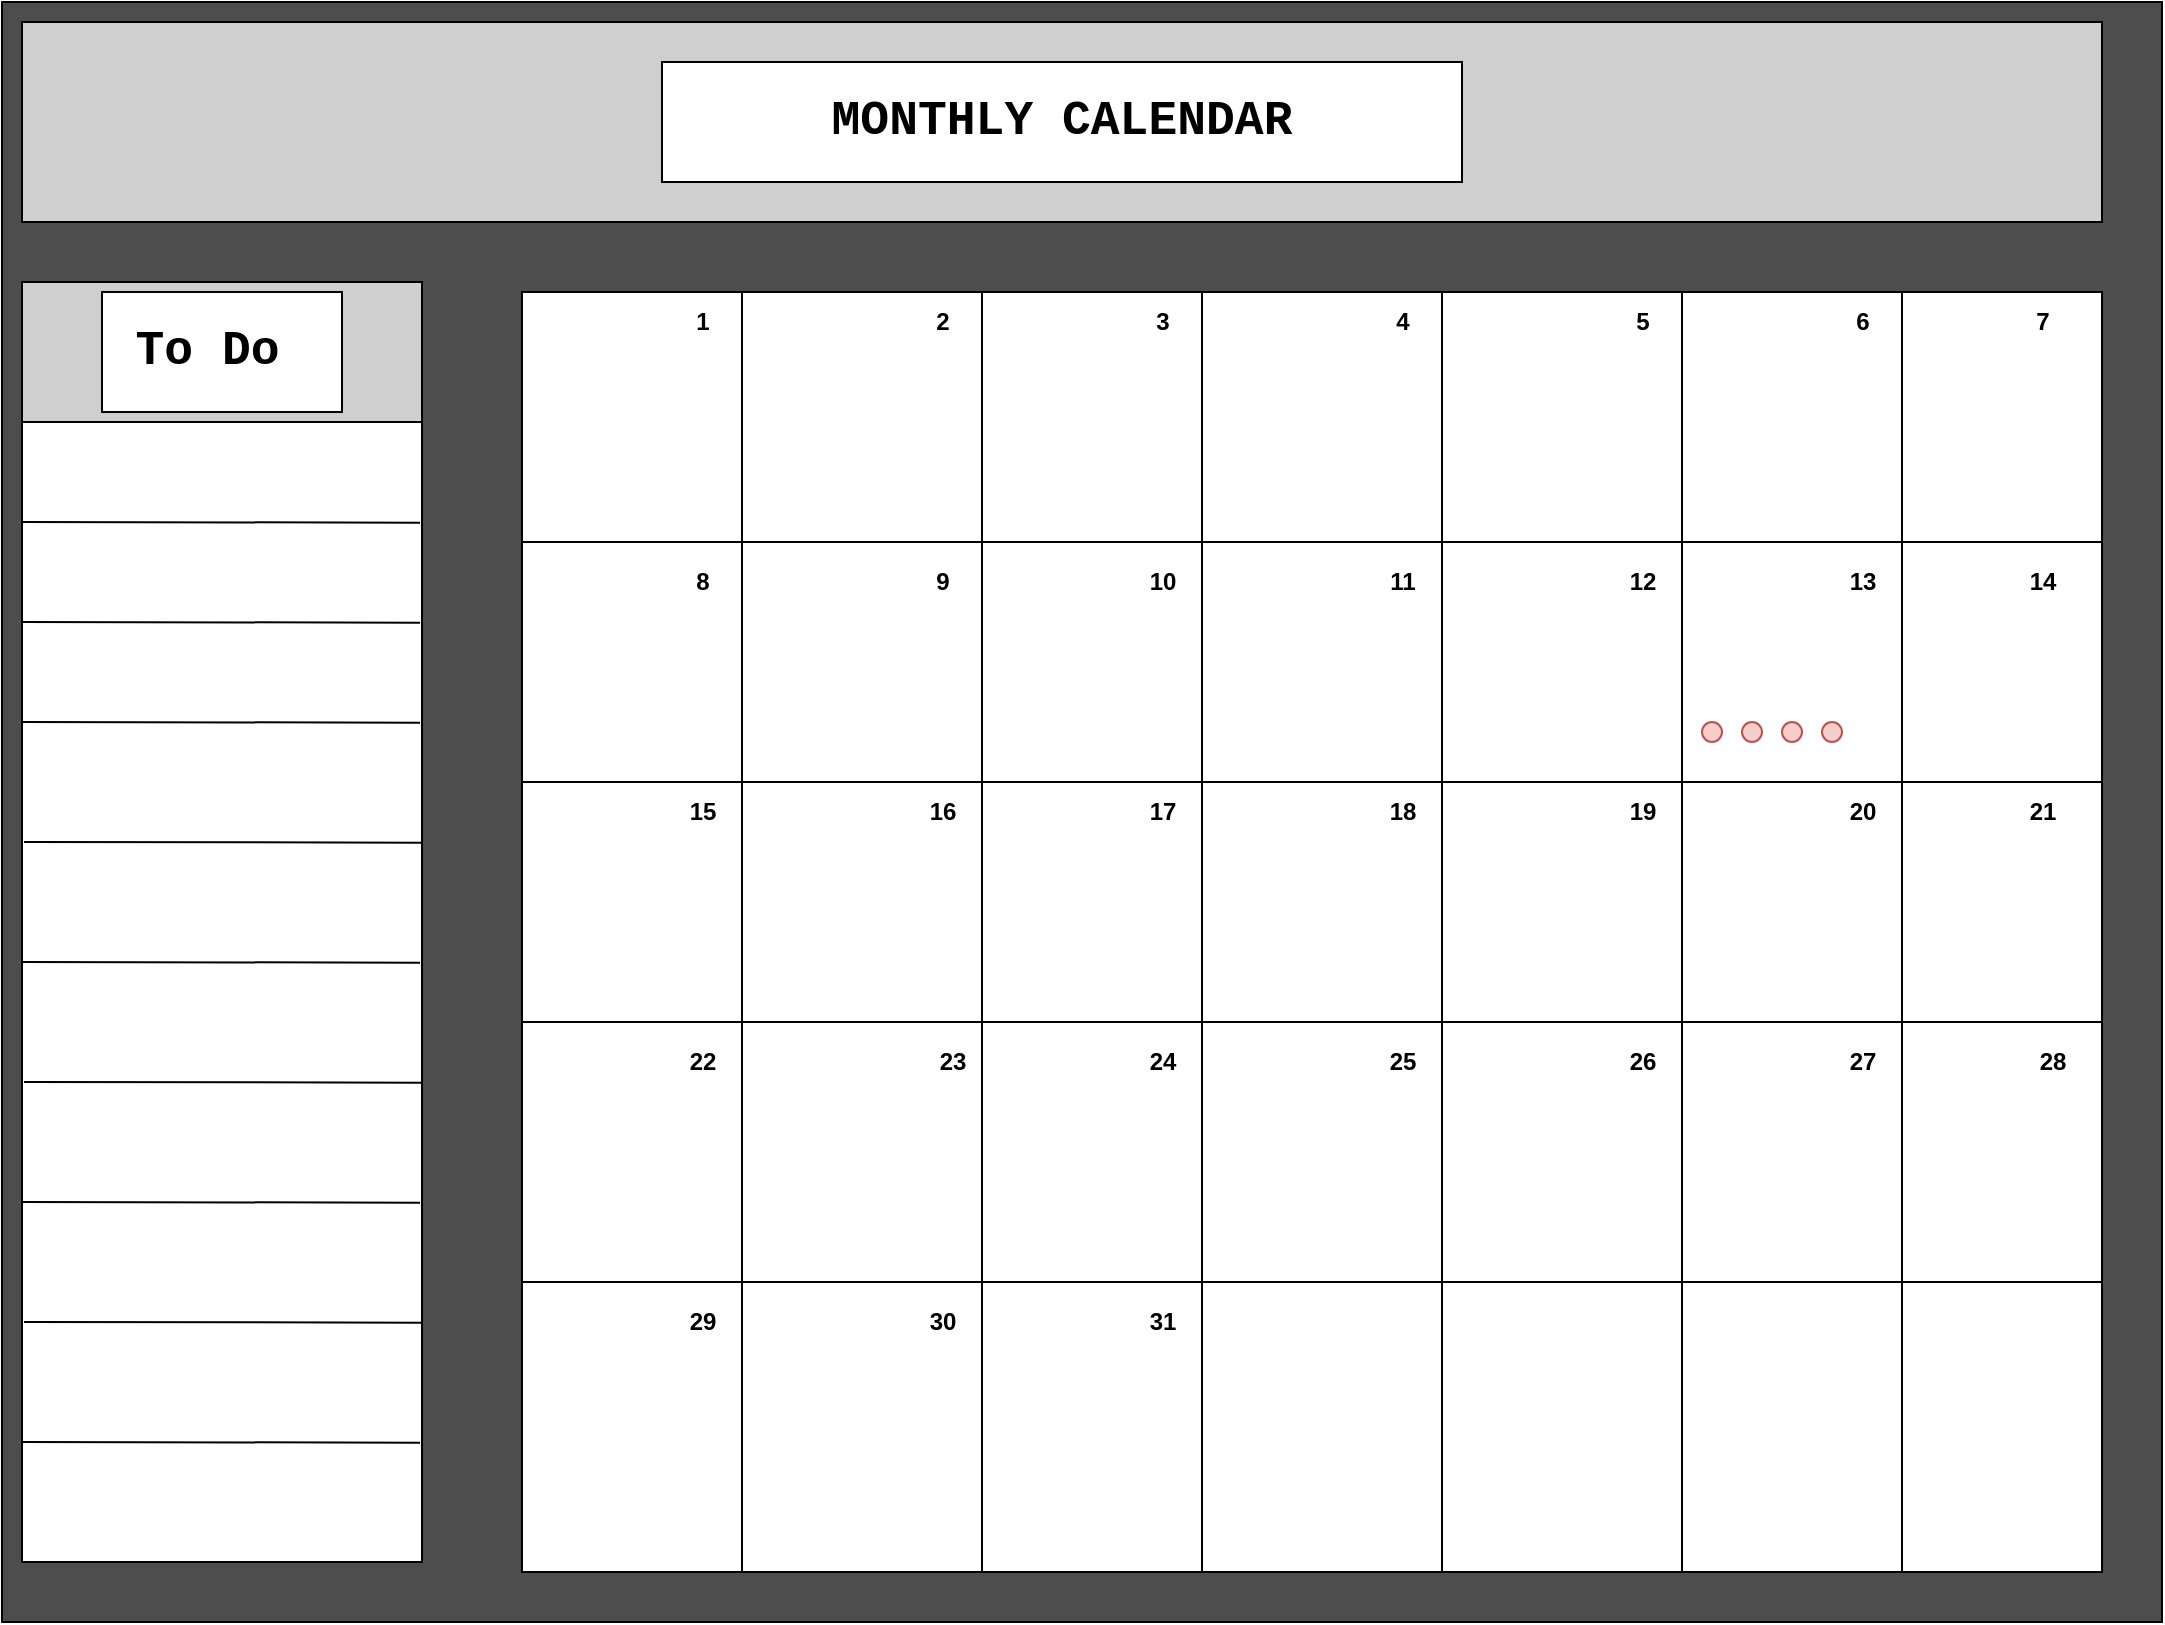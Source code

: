 <mxfile version="13.6.2" type="device"><diagram id="3trJuTz1ewztt73YfLvV" name="Page-1"><mxGraphModel dx="1422" dy="822" grid="1" gridSize="10" guides="1" tooltips="1" connect="1" arrows="1" fold="1" page="1" pageScale="1" pageWidth="1100" pageHeight="850" math="0" shadow="0"><root><mxCell id="0"/><mxCell id="1" parent="0"/><mxCell id="W7_HiSNi6P7Rn2QYsZTO-71" value="" style="whiteSpace=wrap;html=1;fillColor=#4D4D4D;" parent="1" vertex="1"><mxGeometry x="10" y="10" width="1080" height="810" as="geometry"/></mxCell><mxCell id="W7_HiSNi6P7Rn2QYsZTO-1" value="" style="rounded=0;whiteSpace=wrap;html=1;fillColor=#CFCFCF;" parent="1" vertex="1"><mxGeometry x="20" y="20" width="1040" height="100" as="geometry"/></mxCell><mxCell id="W7_HiSNi6P7Rn2QYsZTO-2" value="&lt;font style=&quot;font-size: 24px&quot; face=&quot;Courier New&quot;&gt;&lt;b&gt;MONTHLY CALENDAR&lt;/b&gt;&lt;/font&gt;" style="whiteSpace=wrap;html=1;" parent="1" vertex="1"><mxGeometry x="340" y="40" width="400" height="60" as="geometry"/></mxCell><mxCell id="W7_HiSNi6P7Rn2QYsZTO-3" value="" style="rounded=0;whiteSpace=wrap;html=1;fillColor=#FFFFFF;" parent="1" vertex="1"><mxGeometry x="20" y="150" width="200" height="640" as="geometry"/></mxCell><mxCell id="W7_HiSNi6P7Rn2QYsZTO-7" value="" style="rounded=0;whiteSpace=wrap;html=1;" parent="1" vertex="1"><mxGeometry x="270" y="155" width="790" height="640" as="geometry"/></mxCell><mxCell id="W7_HiSNi6P7Rn2QYsZTO-9" value="" style="rounded=0;whiteSpace=wrap;html=1;fillColor=#CFCFCF;" parent="1" vertex="1"><mxGeometry x="20" y="150" width="200" height="70" as="geometry"/></mxCell><mxCell id="W7_HiSNi6P7Rn2QYsZTO-11" value="&lt;font style=&quot;font-size: 24px&quot; face=&quot;Courier New&quot;&gt;&lt;b&gt;To Do&amp;nbsp;&lt;/b&gt;&lt;/font&gt;" style="whiteSpace=wrap;html=1;" parent="1" vertex="1"><mxGeometry x="60" y="155" width="120" height="60" as="geometry"/></mxCell><mxCell id="W7_HiSNi6P7Rn2QYsZTO-13" value="" style="endArrow=none;html=1;entryX=0.995;entryY=0.188;entryDx=0;entryDy=0;entryPerimeter=0;" parent="1" target="W7_HiSNi6P7Rn2QYsZTO-3" edge="1"><mxGeometry width="50" height="50" relative="1" as="geometry"><mxPoint x="20" y="270" as="sourcePoint"/><mxPoint x="120" y="290" as="targetPoint"/></mxGeometry></mxCell><mxCell id="W7_HiSNi6P7Rn2QYsZTO-14" value="" style="endArrow=none;html=1;entryX=0.995;entryY=0.188;entryDx=0;entryDy=0;entryPerimeter=0;" parent="1" edge="1"><mxGeometry width="50" height="50" relative="1" as="geometry"><mxPoint x="20" y="320" as="sourcePoint"/><mxPoint x="219" y="320.32" as="targetPoint"/></mxGeometry></mxCell><mxCell id="W7_HiSNi6P7Rn2QYsZTO-15" value="" style="endArrow=none;html=1;entryX=0.995;entryY=0.188;entryDx=0;entryDy=0;entryPerimeter=0;" parent="1" edge="1"><mxGeometry width="50" height="50" relative="1" as="geometry"><mxPoint x="20" y="370" as="sourcePoint"/><mxPoint x="219" y="370.32" as="targetPoint"/></mxGeometry></mxCell><mxCell id="W7_HiSNi6P7Rn2QYsZTO-16" value="" style="endArrow=none;html=1;entryX=0.995;entryY=0.188;entryDx=0;entryDy=0;entryPerimeter=0;" parent="1" edge="1"><mxGeometry width="50" height="50" relative="1" as="geometry"><mxPoint x="21" y="430" as="sourcePoint"/><mxPoint x="220" y="430.32" as="targetPoint"/></mxGeometry></mxCell><mxCell id="W7_HiSNi6P7Rn2QYsZTO-17" value="" style="endArrow=none;html=1;entryX=0.995;entryY=0.188;entryDx=0;entryDy=0;entryPerimeter=0;" parent="1" edge="1"><mxGeometry width="50" height="50" relative="1" as="geometry"><mxPoint x="20" y="490" as="sourcePoint"/><mxPoint x="219" y="490.32" as="targetPoint"/></mxGeometry></mxCell><mxCell id="W7_HiSNi6P7Rn2QYsZTO-18" value="" style="endArrow=none;html=1;entryX=0.995;entryY=0.188;entryDx=0;entryDy=0;entryPerimeter=0;" parent="1" edge="1"><mxGeometry width="50" height="50" relative="1" as="geometry"><mxPoint x="21" y="550" as="sourcePoint"/><mxPoint x="220" y="550.32" as="targetPoint"/></mxGeometry></mxCell><mxCell id="W7_HiSNi6P7Rn2QYsZTO-19" value="" style="endArrow=none;html=1;entryX=0.995;entryY=0.188;entryDx=0;entryDy=0;entryPerimeter=0;" parent="1" edge="1"><mxGeometry width="50" height="50" relative="1" as="geometry"><mxPoint x="20" y="610" as="sourcePoint"/><mxPoint x="219" y="610.32" as="targetPoint"/></mxGeometry></mxCell><mxCell id="W7_HiSNi6P7Rn2QYsZTO-20" value="" style="endArrow=none;html=1;entryX=0.995;entryY=0.188;entryDx=0;entryDy=0;entryPerimeter=0;" parent="1" edge="1"><mxGeometry width="50" height="50" relative="1" as="geometry"><mxPoint x="21" y="670" as="sourcePoint"/><mxPoint x="220" y="670.32" as="targetPoint"/></mxGeometry></mxCell><mxCell id="W7_HiSNi6P7Rn2QYsZTO-21" value="" style="endArrow=none;html=1;entryX=0.995;entryY=0.188;entryDx=0;entryDy=0;entryPerimeter=0;" parent="1" edge="1"><mxGeometry width="50" height="50" relative="1" as="geometry"><mxPoint x="20" y="730" as="sourcePoint"/><mxPoint x="219" y="730.32" as="targetPoint"/></mxGeometry></mxCell><mxCell id="W7_HiSNi6P7Rn2QYsZTO-27" value="" style="endArrow=none;html=1;" parent="1" edge="1"><mxGeometry width="50" height="50" relative="1" as="geometry"><mxPoint x="270" y="280" as="sourcePoint"/><mxPoint x="1060" y="280" as="targetPoint"/><Array as="points"><mxPoint x="480" y="280"/><mxPoint x="530" y="280"/><mxPoint x="800" y="280"/></Array></mxGeometry></mxCell><mxCell id="W7_HiSNi6P7Rn2QYsZTO-28" value="" style="endArrow=none;html=1;entryX=1;entryY=0.25;entryDx=0;entryDy=0;" parent="1" edge="1"><mxGeometry width="50" height="50" relative="1" as="geometry"><mxPoint x="270" y="400" as="sourcePoint"/><mxPoint x="1060" y="400" as="targetPoint"/></mxGeometry></mxCell><mxCell id="W7_HiSNi6P7Rn2QYsZTO-29" value="" style="endArrow=none;html=1;entryX=1;entryY=0.25;entryDx=0;entryDy=0;" parent="1" edge="1"><mxGeometry width="50" height="50" relative="1" as="geometry"><mxPoint x="270" y="520" as="sourcePoint"/><mxPoint x="1060" y="520" as="targetPoint"/></mxGeometry></mxCell><mxCell id="W7_HiSNi6P7Rn2QYsZTO-31" value="" style="endArrow=none;html=1;entryX=1;entryY=0.25;entryDx=0;entryDy=0;" parent="1" edge="1"><mxGeometry width="50" height="50" relative="1" as="geometry"><mxPoint x="270" y="650" as="sourcePoint"/><mxPoint x="1060" y="650" as="targetPoint"/></mxGeometry></mxCell><mxCell id="W7_HiSNi6P7Rn2QYsZTO-33" value="" style="endArrow=none;html=1;entryX=0.204;entryY=0.998;entryDx=0;entryDy=0;exitX=0.204;exitY=-0.002;exitDx=0;exitDy=0;exitPerimeter=0;entryPerimeter=0;" parent="1" edge="1"><mxGeometry width="50" height="50" relative="1" as="geometry"><mxPoint x="500.0" y="155.0" as="sourcePoint"/><mxPoint x="500.0" y="795" as="targetPoint"/></mxGeometry></mxCell><mxCell id="W7_HiSNi6P7Rn2QYsZTO-34" value="" style="endArrow=none;html=1;entryX=0.204;entryY=0.998;entryDx=0;entryDy=0;exitX=0.204;exitY=-0.002;exitDx=0;exitDy=0;exitPerimeter=0;entryPerimeter=0;" parent="1" edge="1"><mxGeometry width="50" height="50" relative="1" as="geometry"><mxPoint x="380.0" y="155.0" as="sourcePoint"/><mxPoint x="380.0" y="795" as="targetPoint"/></mxGeometry></mxCell><mxCell id="W7_HiSNi6P7Rn2QYsZTO-35" value="" style="endArrow=none;html=1;entryX=0.204;entryY=0.998;entryDx=0;entryDy=0;exitX=0.204;exitY=-0.002;exitDx=0;exitDy=0;exitPerimeter=0;entryPerimeter=0;" parent="1" edge="1"><mxGeometry width="50" height="50" relative="1" as="geometry"><mxPoint x="610.0" y="155.0" as="sourcePoint"/><mxPoint x="610.0" y="795" as="targetPoint"/></mxGeometry></mxCell><mxCell id="W7_HiSNi6P7Rn2QYsZTO-36" value="" style="endArrow=none;html=1;entryX=0.204;entryY=0.998;entryDx=0;entryDy=0;exitX=0.204;exitY=-0.002;exitDx=0;exitDy=0;exitPerimeter=0;entryPerimeter=0;" parent="1" edge="1"><mxGeometry width="50" height="50" relative="1" as="geometry"><mxPoint x="730" y="155.0" as="sourcePoint"/><mxPoint x="730" y="795" as="targetPoint"/></mxGeometry></mxCell><mxCell id="W7_HiSNi6P7Rn2QYsZTO-37" value="" style="endArrow=none;html=1;entryX=0.204;entryY=0.998;entryDx=0;entryDy=0;exitX=0.204;exitY=-0.002;exitDx=0;exitDy=0;exitPerimeter=0;entryPerimeter=0;" parent="1" edge="1"><mxGeometry width="50" height="50" relative="1" as="geometry"><mxPoint x="850" y="155.0" as="sourcePoint"/><mxPoint x="850" y="795" as="targetPoint"/></mxGeometry></mxCell><mxCell id="W7_HiSNi6P7Rn2QYsZTO-38" value="" style="endArrow=none;html=1;entryX=0.204;entryY=0.998;entryDx=0;entryDy=0;exitX=0.204;exitY=-0.002;exitDx=0;exitDy=0;exitPerimeter=0;entryPerimeter=0;" parent="1" edge="1"><mxGeometry width="50" height="50" relative="1" as="geometry"><mxPoint x="960" y="155.0" as="sourcePoint"/><mxPoint x="960" y="795" as="targetPoint"/></mxGeometry></mxCell><mxCell id="W7_HiSNi6P7Rn2QYsZTO-39" value="1" style="text;html=1;resizable=0;autosize=1;align=center;verticalAlign=middle;points=[];fillColor=none;strokeColor=none;rounded=0;fontStyle=1" parent="1" vertex="1"><mxGeometry x="350" y="160" width="20" height="20" as="geometry"/></mxCell><mxCell id="W7_HiSNi6P7Rn2QYsZTO-41" value="2" style="text;html=1;resizable=0;autosize=1;align=center;verticalAlign=middle;points=[];fillColor=none;strokeColor=none;rounded=0;fontStyle=1" parent="1" vertex="1"><mxGeometry x="470" y="160" width="20" height="20" as="geometry"/></mxCell><mxCell id="W7_HiSNi6P7Rn2QYsZTO-42" value="3" style="text;html=1;resizable=0;autosize=1;align=center;verticalAlign=middle;points=[];fillColor=none;strokeColor=none;rounded=0;fontStyle=1" parent="1" vertex="1"><mxGeometry x="580" y="160" width="20" height="20" as="geometry"/></mxCell><mxCell id="W7_HiSNi6P7Rn2QYsZTO-43" value="4" style="text;html=1;resizable=0;autosize=1;align=center;verticalAlign=middle;points=[];fillColor=none;strokeColor=none;rounded=0;fontStyle=1" parent="1" vertex="1"><mxGeometry x="700" y="160" width="20" height="20" as="geometry"/></mxCell><mxCell id="W7_HiSNi6P7Rn2QYsZTO-44" value="5" style="text;html=1;resizable=0;autosize=1;align=center;verticalAlign=middle;points=[];fillColor=none;strokeColor=none;rounded=0;fontStyle=1" parent="1" vertex="1"><mxGeometry x="820" y="160" width="20" height="20" as="geometry"/></mxCell><mxCell id="W7_HiSNi6P7Rn2QYsZTO-45" value="6" style="text;html=1;resizable=0;autosize=1;align=center;verticalAlign=middle;points=[];fillColor=none;strokeColor=none;rounded=0;fontStyle=1" parent="1" vertex="1"><mxGeometry x="930" y="160" width="20" height="20" as="geometry"/></mxCell><mxCell id="W7_HiSNi6P7Rn2QYsZTO-46" value="7" style="text;html=1;resizable=0;autosize=1;align=center;verticalAlign=middle;points=[];fillColor=none;strokeColor=none;rounded=0;fontStyle=1" parent="1" vertex="1"><mxGeometry x="1020" y="160" width="20" height="20" as="geometry"/></mxCell><mxCell id="W7_HiSNi6P7Rn2QYsZTO-47" value="8" style="text;html=1;resizable=0;autosize=1;align=center;verticalAlign=middle;points=[];fillColor=none;strokeColor=none;rounded=0;fontStyle=1" parent="1" vertex="1"><mxGeometry x="350" y="290" width="20" height="20" as="geometry"/></mxCell><mxCell id="W7_HiSNi6P7Rn2QYsZTO-48" value="9" style="text;html=1;resizable=0;autosize=1;align=center;verticalAlign=middle;points=[];fillColor=none;strokeColor=none;rounded=0;fontStyle=1" parent="1" vertex="1"><mxGeometry x="470" y="290" width="20" height="20" as="geometry"/></mxCell><mxCell id="W7_HiSNi6P7Rn2QYsZTO-49" value="10" style="text;html=1;resizable=0;autosize=1;align=center;verticalAlign=middle;points=[];fillColor=none;strokeColor=none;rounded=0;fontStyle=1" parent="1" vertex="1"><mxGeometry x="575" y="290" width="30" height="20" as="geometry"/></mxCell><mxCell id="W7_HiSNi6P7Rn2QYsZTO-50" value="11" style="text;html=1;resizable=0;autosize=1;align=center;verticalAlign=middle;points=[];fillColor=none;strokeColor=none;rounded=0;fontStyle=1" parent="1" vertex="1"><mxGeometry x="695" y="290" width="30" height="20" as="geometry"/></mxCell><mxCell id="W7_HiSNi6P7Rn2QYsZTO-51" value="12" style="text;html=1;resizable=0;autosize=1;align=center;verticalAlign=middle;points=[];fillColor=none;strokeColor=none;rounded=0;fontStyle=1" parent="1" vertex="1"><mxGeometry x="815" y="290" width="30" height="20" as="geometry"/></mxCell><mxCell id="W7_HiSNi6P7Rn2QYsZTO-52" value="13" style="text;html=1;resizable=0;autosize=1;align=center;verticalAlign=middle;points=[];fillColor=none;strokeColor=none;rounded=0;fontStyle=1" parent="1" vertex="1"><mxGeometry x="925" y="290" width="30" height="20" as="geometry"/></mxCell><mxCell id="W7_HiSNi6P7Rn2QYsZTO-53" value="14&lt;span style=&quot;color: rgba(0 , 0 , 0 , 0) ; font-family: monospace ; font-size: 0px&quot;&gt;%3CmxGraphModel%3E%3Croot%3E%3CmxCell%20id%3D%220%22%2F%3E%3CmxCell%20id%3D%221%22%20parent%3D%220%22%2F%3E%3CmxCell%20id%3D%222%22%20value%3D%221%22%20style%3D%22text%3Bhtml%3D1%3Bresizable%3D0%3Bautosize%3D1%3Balign%3Dcenter%3BverticalAlign%3Dmiddle%3Bpoints%3D%5B%5D%3BfillColor%3Dnone%3BstrokeColor%3Dnone%3Brounded%3D0%3B%22%20vertex%3D%221%22%20parent%3D%221%22%3E%3CmxGeometry%20x%3D%22360%22%20y%3D%22170%22%20width%3D%2220%22%20height%3D%2220%22%20as%3D%22geometry%22%2F%3E%3C%2FmxCell%3E%3C%2Froot%3E%3C%2FmxGraphModel%3E&lt;/span&gt;&lt;span style=&quot;color: rgba(0 , 0 , 0 , 0) ; font-family: monospace ; font-size: 0px&quot;&gt;%3CmxGraphModel%3E%3Croot%3E%3CmxCell%20id%3D%220%22%2F%3E%3CmxCell%20id%3D%221%22%20parent%3D%220%22%2F%3E%3CmxCell%20id%3D%222%22%20value%3D%221%22%20style%3D%22text%3Bhtml%3D1%3Bresizable%3D0%3Bautosize%3D1%3Balign%3Dcenter%3BverticalAlign%3Dmiddle%3Bpoints%3D%5B%5D%3BfillColor%3Dnone%3BstrokeColor%3Dnone%3Brounded%3D0%3B%22%20vertex%3D%221%22%20parent%3D%221%22%3E%3CmxGeometry%20x%3D%22360%22%20y%3D%22170%22%20width%3D%2220%22%20height%3D%2220%22%20as%3D%22geometry%22%2F%3E%3C%2FmxCell%3E%3C%2Froot%3E%3C%2FmxGraphModel%3E&lt;/span&gt;" style="text;html=1;resizable=0;autosize=1;align=center;verticalAlign=middle;points=[];fillColor=none;strokeColor=none;rounded=0;fontStyle=1" parent="1" vertex="1"><mxGeometry x="1015" y="290" width="30" height="20" as="geometry"/></mxCell><mxCell id="W7_HiSNi6P7Rn2QYsZTO-54" value="15" style="text;html=1;resizable=0;autosize=1;align=center;verticalAlign=middle;points=[];fillColor=none;strokeColor=none;rounded=0;fontStyle=1" parent="1" vertex="1"><mxGeometry x="345" y="405" width="30" height="20" as="geometry"/></mxCell><mxCell id="W7_HiSNi6P7Rn2QYsZTO-55" value="16" style="text;html=1;resizable=0;autosize=1;align=center;verticalAlign=middle;points=[];fillColor=none;strokeColor=none;rounded=0;fontStyle=1" parent="1" vertex="1"><mxGeometry x="465" y="405" width="30" height="20" as="geometry"/></mxCell><mxCell id="W7_HiSNi6P7Rn2QYsZTO-56" value="17" style="text;html=1;resizable=0;autosize=1;align=center;verticalAlign=middle;points=[];fillColor=none;strokeColor=none;rounded=0;fontStyle=1" parent="1" vertex="1"><mxGeometry x="575" y="405" width="30" height="20" as="geometry"/></mxCell><mxCell id="W7_HiSNi6P7Rn2QYsZTO-57" value="18" style="text;html=1;resizable=0;autosize=1;align=center;verticalAlign=middle;points=[];fillColor=none;strokeColor=none;rounded=0;fontStyle=1" parent="1" vertex="1"><mxGeometry x="695" y="405" width="30" height="20" as="geometry"/></mxCell><mxCell id="W7_HiSNi6P7Rn2QYsZTO-58" value="19" style="text;html=1;resizable=0;autosize=1;align=center;verticalAlign=middle;points=[];fillColor=none;strokeColor=none;rounded=0;fontStyle=1" parent="1" vertex="1"><mxGeometry x="815" y="405" width="30" height="20" as="geometry"/></mxCell><mxCell id="W7_HiSNi6P7Rn2QYsZTO-59" value="20" style="text;html=1;resizable=0;autosize=1;align=center;verticalAlign=middle;points=[];fillColor=none;strokeColor=none;rounded=0;fontStyle=1" parent="1" vertex="1"><mxGeometry x="925" y="405" width="30" height="20" as="geometry"/></mxCell><mxCell id="W7_HiSNi6P7Rn2QYsZTO-60" value="21" style="text;html=1;resizable=0;autosize=1;align=center;verticalAlign=middle;points=[];fillColor=none;strokeColor=none;rounded=0;fontStyle=1" parent="1" vertex="1"><mxGeometry x="1015" y="405" width="30" height="20" as="geometry"/></mxCell><mxCell id="W7_HiSNi6P7Rn2QYsZTO-61" value="22" style="text;html=1;resizable=0;autosize=1;align=center;verticalAlign=middle;points=[];fillColor=none;strokeColor=none;rounded=0;fontStyle=1" parent="1" vertex="1"><mxGeometry x="345" y="530" width="30" height="20" as="geometry"/></mxCell><mxCell id="W7_HiSNi6P7Rn2QYsZTO-62" value="23" style="text;html=1;resizable=0;autosize=1;align=center;verticalAlign=middle;points=[];fillColor=none;strokeColor=none;rounded=0;fontStyle=1" parent="1" vertex="1"><mxGeometry x="470" y="530" width="30" height="20" as="geometry"/></mxCell><mxCell id="W7_HiSNi6P7Rn2QYsZTO-63" value="24" style="text;html=1;resizable=0;autosize=1;align=center;verticalAlign=middle;points=[];fillColor=none;strokeColor=none;rounded=0;fontStyle=1" parent="1" vertex="1"><mxGeometry x="575" y="530" width="30" height="20" as="geometry"/></mxCell><mxCell id="W7_HiSNi6P7Rn2QYsZTO-64" value="25" style="text;html=1;resizable=0;autosize=1;align=center;verticalAlign=middle;points=[];fillColor=none;strokeColor=none;rounded=0;fontStyle=1" parent="1" vertex="1"><mxGeometry x="695" y="530" width="30" height="20" as="geometry"/></mxCell><mxCell id="W7_HiSNi6P7Rn2QYsZTO-65" value="26" style="text;html=1;resizable=0;autosize=1;align=center;verticalAlign=middle;points=[];fillColor=none;strokeColor=none;rounded=0;fontStyle=1" parent="1" vertex="1"><mxGeometry x="815" y="530" width="30" height="20" as="geometry"/></mxCell><mxCell id="W7_HiSNi6P7Rn2QYsZTO-66" value="27" style="text;html=1;resizable=0;autosize=1;align=center;verticalAlign=middle;points=[];fillColor=none;strokeColor=none;rounded=0;fontStyle=1" parent="1" vertex="1"><mxGeometry x="925" y="530" width="30" height="20" as="geometry"/></mxCell><mxCell id="W7_HiSNi6P7Rn2QYsZTO-67" value="28&lt;span style=&quot;color: rgba(0 , 0 , 0 , 0) ; font-family: monospace ; font-size: 0px&quot;&gt;%3CmxGraphModel%3E%3Croot%3E%3CmxCell%20id%3D%220%22%2F%3E%3CmxCell%20id%3D%221%22%20parent%3D%220%22%2F%3E%3CmxCell%20id%3D%222%22%20value%3D%221%22%20style%3D%22text%3Bhtml%3D1%3Bresizable%3D0%3Bautosize%3D1%3Balign%3Dcenter%3BverticalAlign%3Dmiddle%3Bpoints%3D%5B%5D%3BfillColor%3Dnone%3BstrokeColor%3Dnone%3Brounded%3D0%3B%22%20vertex%3D%221%22%20parent%3D%221%22%3E%3CmxGeometry%20x%3D%22360%22%20y%3D%22170%22%20width%3D%2220%22%20height%3D%2220%22%20as%3D%22geometry%22%2F%3E%3C%2FmxCell%3E%3C%2Froot%3E%3C%2FmxGraphModel%3E&lt;/span&gt;" style="text;html=1;resizable=0;autosize=1;align=center;verticalAlign=middle;points=[];fillColor=none;strokeColor=none;rounded=0;fontStyle=1" parent="1" vertex="1"><mxGeometry x="1020" y="530" width="30" height="20" as="geometry"/></mxCell><mxCell id="W7_HiSNi6P7Rn2QYsZTO-68" value="29" style="text;html=1;resizable=0;autosize=1;align=center;verticalAlign=middle;points=[];fillColor=none;strokeColor=none;rounded=0;fontStyle=1" parent="1" vertex="1"><mxGeometry x="345" y="660" width="30" height="20" as="geometry"/></mxCell><mxCell id="W7_HiSNi6P7Rn2QYsZTO-69" value="30" style="text;html=1;resizable=0;autosize=1;align=center;verticalAlign=middle;points=[];fillColor=none;strokeColor=none;rounded=0;fontStyle=1" parent="1" vertex="1"><mxGeometry x="465" y="660" width="30" height="20" as="geometry"/></mxCell><mxCell id="W7_HiSNi6P7Rn2QYsZTO-70" value="31" style="text;html=1;resizable=0;autosize=1;align=center;verticalAlign=middle;points=[];fillColor=none;strokeColor=none;rounded=0;fontStyle=1" parent="1" vertex="1"><mxGeometry x="575" y="660" width="30" height="20" as="geometry"/></mxCell><mxCell id="UNEJChfponq_MfHEGawy-1" value="" style="ellipse;whiteSpace=wrap;html=1;aspect=fixed;fillColor=#f8cecc;strokeColor=#b85450;" vertex="1" parent="1"><mxGeometry x="860" y="370" width="10" height="10" as="geometry"/></mxCell><mxCell id="UNEJChfponq_MfHEGawy-2" value="" style="ellipse;whiteSpace=wrap;html=1;aspect=fixed;fillColor=#f8cecc;strokeColor=#b85450;" vertex="1" parent="1"><mxGeometry x="880" y="370" width="10" height="10" as="geometry"/></mxCell><mxCell id="UNEJChfponq_MfHEGawy-3" value="" style="ellipse;whiteSpace=wrap;html=1;aspect=fixed;fillColor=#f8cecc;strokeColor=#b85450;" vertex="1" parent="1"><mxGeometry x="900" y="370" width="10" height="10" as="geometry"/></mxCell><mxCell id="UNEJChfponq_MfHEGawy-4" value="" style="ellipse;whiteSpace=wrap;html=1;aspect=fixed;fillColor=#f8cecc;strokeColor=#b85450;" vertex="1" parent="1"><mxGeometry x="920" y="370" width="10" height="10" as="geometry"/></mxCell></root></mxGraphModel></diagram></mxfile>